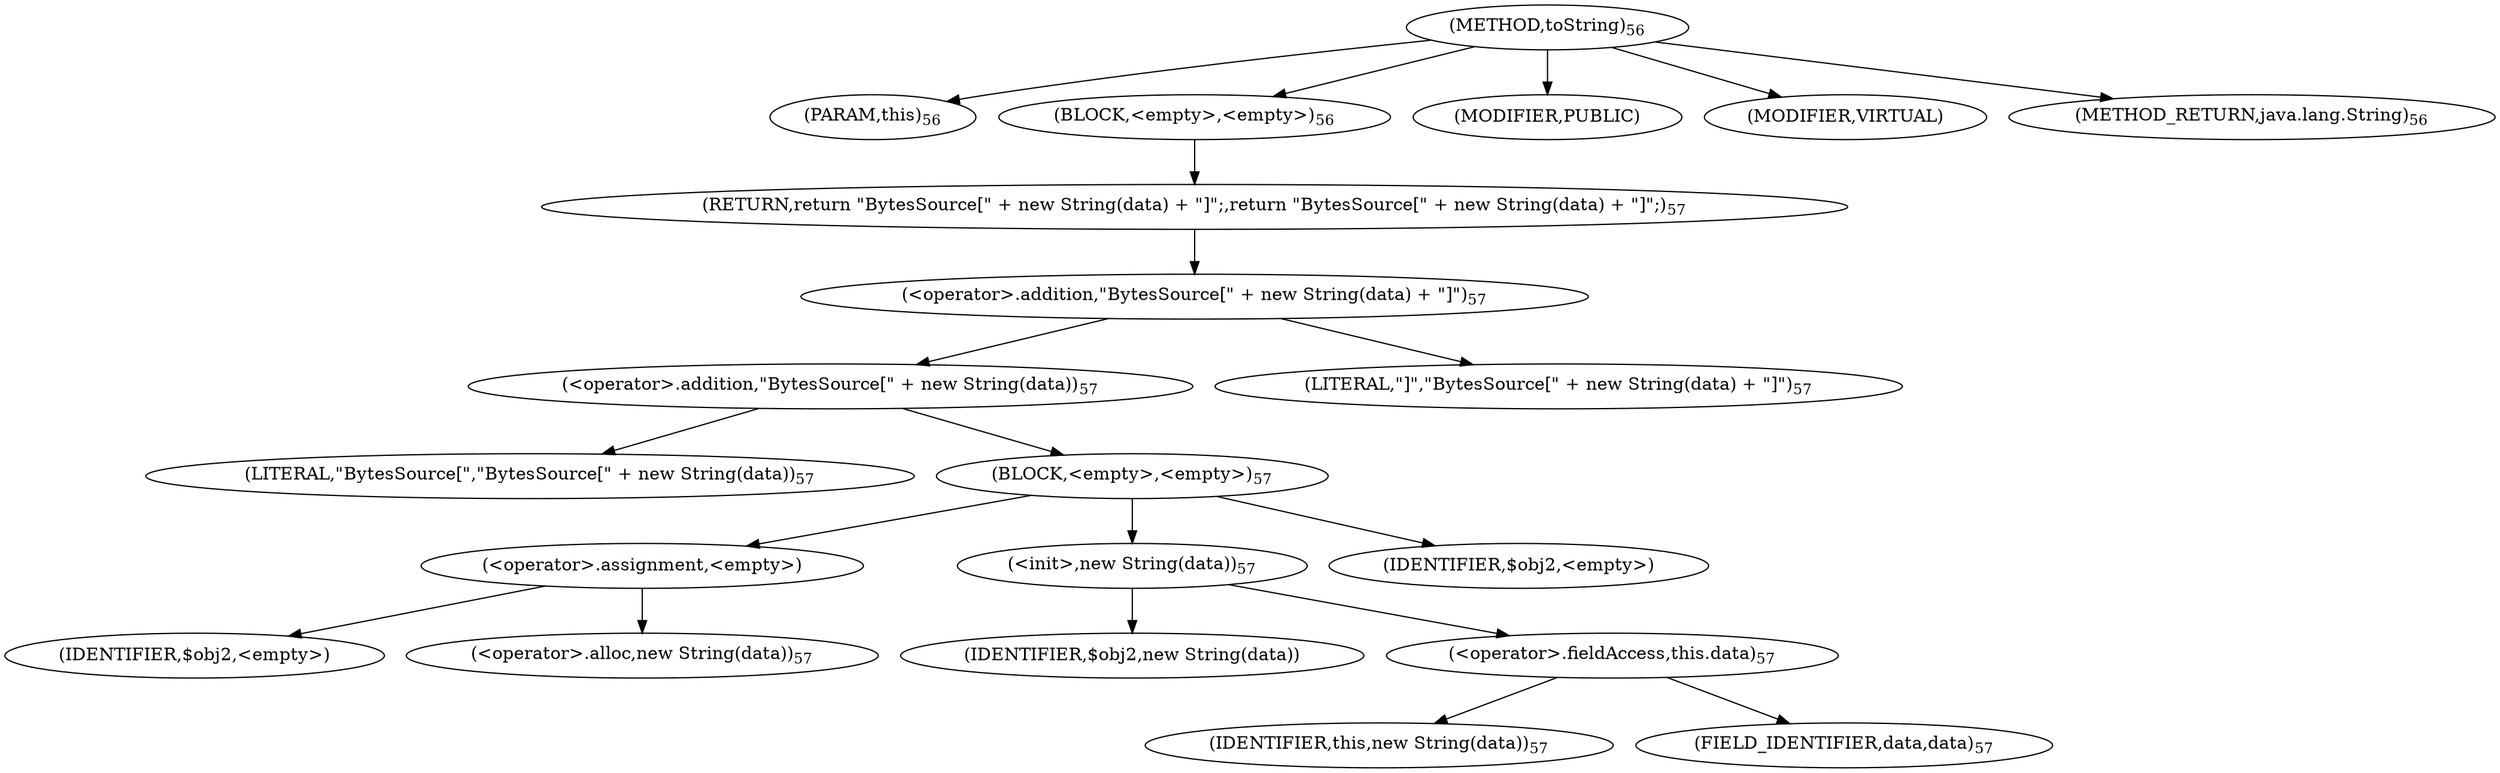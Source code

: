 digraph "toString" {  
"89" [label = <(METHOD,toString)<SUB>56</SUB>> ]
"90" [label = <(PARAM,this)<SUB>56</SUB>> ]
"91" [label = <(BLOCK,&lt;empty&gt;,&lt;empty&gt;)<SUB>56</SUB>> ]
"92" [label = <(RETURN,return &quot;BytesSource[&quot; + new String(data) + &quot;]&quot;;,return &quot;BytesSource[&quot; + new String(data) + &quot;]&quot;;)<SUB>57</SUB>> ]
"93" [label = <(&lt;operator&gt;.addition,&quot;BytesSource[&quot; + new String(data) + &quot;]&quot;)<SUB>57</SUB>> ]
"94" [label = <(&lt;operator&gt;.addition,&quot;BytesSource[&quot; + new String(data))<SUB>57</SUB>> ]
"95" [label = <(LITERAL,&quot;BytesSource[&quot;,&quot;BytesSource[&quot; + new String(data))<SUB>57</SUB>> ]
"96" [label = <(BLOCK,&lt;empty&gt;,&lt;empty&gt;)<SUB>57</SUB>> ]
"97" [label = <(&lt;operator&gt;.assignment,&lt;empty&gt;)> ]
"98" [label = <(IDENTIFIER,$obj2,&lt;empty&gt;)> ]
"99" [label = <(&lt;operator&gt;.alloc,new String(data))<SUB>57</SUB>> ]
"100" [label = <(&lt;init&gt;,new String(data))<SUB>57</SUB>> ]
"101" [label = <(IDENTIFIER,$obj2,new String(data))> ]
"102" [label = <(&lt;operator&gt;.fieldAccess,this.data)<SUB>57</SUB>> ]
"103" [label = <(IDENTIFIER,this,new String(data))<SUB>57</SUB>> ]
"104" [label = <(FIELD_IDENTIFIER,data,data)<SUB>57</SUB>> ]
"105" [label = <(IDENTIFIER,$obj2,&lt;empty&gt;)> ]
"106" [label = <(LITERAL,&quot;]&quot;,&quot;BytesSource[&quot; + new String(data) + &quot;]&quot;)<SUB>57</SUB>> ]
"107" [label = <(MODIFIER,PUBLIC)> ]
"108" [label = <(MODIFIER,VIRTUAL)> ]
"109" [label = <(METHOD_RETURN,java.lang.String)<SUB>56</SUB>> ]
  "89" -> "90" 
  "89" -> "91" 
  "89" -> "107" 
  "89" -> "108" 
  "89" -> "109" 
  "91" -> "92" 
  "92" -> "93" 
  "93" -> "94" 
  "93" -> "106" 
  "94" -> "95" 
  "94" -> "96" 
  "96" -> "97" 
  "96" -> "100" 
  "96" -> "105" 
  "97" -> "98" 
  "97" -> "99" 
  "100" -> "101" 
  "100" -> "102" 
  "102" -> "103" 
  "102" -> "104" 
}
